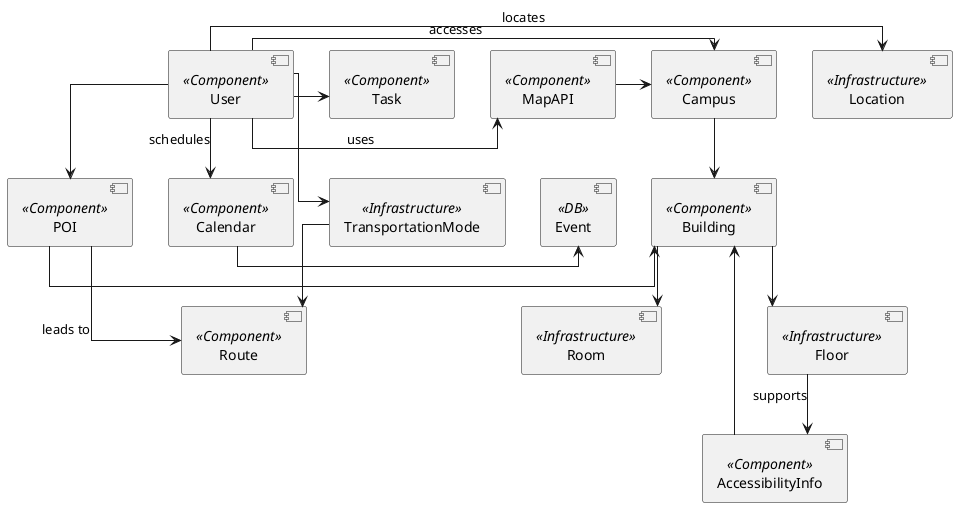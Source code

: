 @startuml
skinparam componentStyle uml2

' Define Components
component "User" <<Component>>
component "Location" <<Infrastructure>>
component "TransportationMode" <<Infrastructure>>
component "Route" <<Component>>
component "Campus" <<Component>>
component "Building" <<Component>>
component "MapAPI" <<Component>>
component "Calendar" <<Component>>
component "Event" <<DB>>
component "Task" <<Component>>
component "POI" <<Component>>
component "Floor" <<Infrastructure>>
component "AccessibilityInfo" <<Component>>
component "Room" <<Infrastructure>>

' Arrange components in a grid to ensure straight connections
User -right-> Location : "locates"
User -down-> TransportationMode 
TransportationMode -down-> Route 
User -right-> Campus : "accesses"
Campus -right-> Building 
User -right-> MapAPI : "uses"
User -down-> Calendar : "schedules"
Calendar -right-> Event 
Building -down-> Room 
Building -down-> Floor 
Floor -down-> AccessibilityInfo : "supports"
AccessibilityInfo -right-> Building
User -right-> Task 
User -down-> POI 
POI -right-> Route : "leads to"
POI -right-> Building
MapAPI -right-> Campus 

' Simplify connections to avoid overlaps and zigzags
skinparam linetype ortho

@enduml